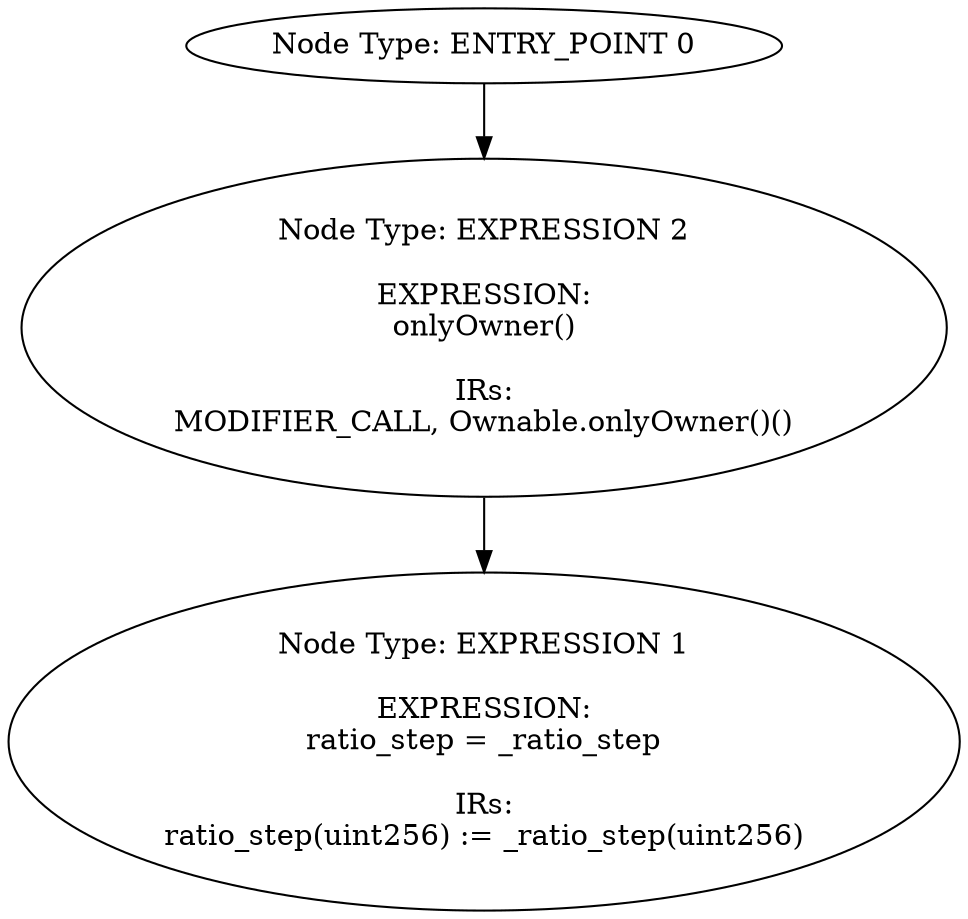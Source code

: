 digraph{
0[label="Node Type: ENTRY_POINT 0
"];
0->2;
1[label="Node Type: EXPRESSION 1

EXPRESSION:
ratio_step = _ratio_step

IRs:
ratio_step(uint256) := _ratio_step(uint256)"];
2[label="Node Type: EXPRESSION 2

EXPRESSION:
onlyOwner()

IRs:
MODIFIER_CALL, Ownable.onlyOwner()()"];
2->1;
}
